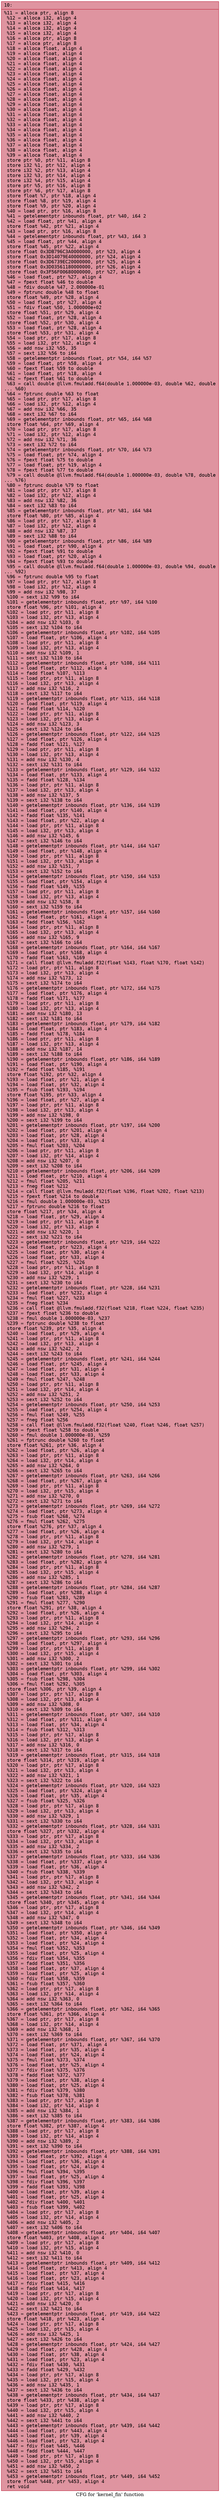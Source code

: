 digraph "CFG for 'kernel_fin' function" {
	label="CFG for 'kernel_fin' function";

	Node0x600000ca5f40 [shape=record,color="#b70d28ff", style=filled, fillcolor="#b70d2870" fontname="Courier",label="{10:\l|  %11 = alloca ptr, align 8\l  %12 = alloca i32, align 4\l  %13 = alloca i32, align 4\l  %14 = alloca i32, align 4\l  %15 = alloca i32, align 4\l  %16 = alloca ptr, align 8\l  %17 = alloca ptr, align 8\l  %18 = alloca float, align 4\l  %19 = alloca float, align 4\l  %20 = alloca float, align 4\l  %21 = alloca float, align 4\l  %22 = alloca float, align 4\l  %23 = alloca float, align 4\l  %24 = alloca float, align 4\l  %25 = alloca float, align 4\l  %26 = alloca float, align 4\l  %27 = alloca float, align 4\l  %28 = alloca float, align 4\l  %29 = alloca float, align 4\l  %30 = alloca float, align 4\l  %31 = alloca float, align 4\l  %32 = alloca float, align 4\l  %33 = alloca float, align 4\l  %34 = alloca float, align 4\l  %35 = alloca float, align 4\l  %36 = alloca float, align 4\l  %37 = alloca float, align 4\l  %38 = alloca float, align 4\l  %39 = alloca float, align 4\l  store ptr %0, ptr %11, align 8\l  store i32 %1, ptr %12, align 4\l  store i32 %2, ptr %13, align 4\l  store i32 %3, ptr %14, align 4\l  store i32 %4, ptr %15, align 4\l  store ptr %5, ptr %16, align 8\l  store ptr %6, ptr %17, align 8\l  store float %7, ptr %18, align 4\l  store float %8, ptr %19, align 4\l  store float %9, ptr %20, align 4\l  %40 = load ptr, ptr %16, align 8\l  %41 = getelementptr inbounds float, ptr %40, i64 2\l  %42 = load float, ptr %41, align 4\l  store float %42, ptr %21, align 4\l  %43 = load ptr, ptr %16, align 8\l  %44 = getelementptr inbounds float, ptr %43, i64 3\l  %45 = load float, ptr %44, align 4\l  store float %45, ptr %22, align 4\l  store float 0x3DB796C3A0000000, ptr %23, align 4\l  store float 0x3D14079E40000000, ptr %24, align 4\l  store float 0x3D6739EC20000000, ptr %25, align 4\l  store float 0x3D03561180000000, ptr %26, align 4\l  store float 0x3F56F00680000000, ptr %27, align 4\l  %46 = load float, ptr %27, align 4\l  %47 = fpext float %46 to double\l  %48 = fdiv double %47, 2.000000e-01\l  %49 = fptrunc double %48 to float\l  store float %49, ptr %28, align 4\l  %50 = load float, ptr %27, align 4\l  %51 = fdiv float %50, 1.000000e+02\l  store float %51, ptr %29, align 4\l  %52 = load float, ptr %28, align 4\l  store float %52, ptr %30, align 4\l  %53 = load float, ptr %28, align 4\l  store float %53, ptr %31, align 4\l  %54 = load ptr, ptr %17, align 8\l  %55 = load i32, ptr %12, align 4\l  %56 = add nsw i32 %55, 35\l  %57 = sext i32 %56 to i64\l  %58 = getelementptr inbounds float, ptr %54, i64 %57\l  %59 = load float, ptr %58, align 4\l  %60 = fpext float %59 to double\l  %61 = load float, ptr %18, align 4\l  %62 = fpext float %61 to double\l  %63 = call double @llvm.fmuladd.f64(double 1.000000e-03, double %62, double\l... %60)\l  %64 = fptrunc double %63 to float\l  %65 = load ptr, ptr %17, align 8\l  %66 = load i32, ptr %12, align 4\l  %67 = add nsw i32 %66, 35\l  %68 = sext i32 %67 to i64\l  %69 = getelementptr inbounds float, ptr %65, i64 %68\l  store float %64, ptr %69, align 4\l  %70 = load ptr, ptr %17, align 8\l  %71 = load i32, ptr %12, align 4\l  %72 = add nsw i32 %71, 36\l  %73 = sext i32 %72 to i64\l  %74 = getelementptr inbounds float, ptr %70, i64 %73\l  %75 = load float, ptr %74, align 4\l  %76 = fpext float %75 to double\l  %77 = load float, ptr %19, align 4\l  %78 = fpext float %77 to double\l  %79 = call double @llvm.fmuladd.f64(double 1.000000e-03, double %78, double\l... %76)\l  %80 = fptrunc double %79 to float\l  %81 = load ptr, ptr %17, align 8\l  %82 = load i32, ptr %12, align 4\l  %83 = add nsw i32 %82, 36\l  %84 = sext i32 %83 to i64\l  %85 = getelementptr inbounds float, ptr %81, i64 %84\l  store float %80, ptr %85, align 4\l  %86 = load ptr, ptr %17, align 8\l  %87 = load i32, ptr %12, align 4\l  %88 = add nsw i32 %87, 37\l  %89 = sext i32 %88 to i64\l  %90 = getelementptr inbounds float, ptr %86, i64 %89\l  %91 = load float, ptr %90, align 4\l  %92 = fpext float %91 to double\l  %93 = load float, ptr %20, align 4\l  %94 = fpext float %93 to double\l  %95 = call double @llvm.fmuladd.f64(double 1.000000e-03, double %94, double\l... %92)\l  %96 = fptrunc double %95 to float\l  %97 = load ptr, ptr %17, align 8\l  %98 = load i32, ptr %12, align 4\l  %99 = add nsw i32 %98, 37\l  %100 = sext i32 %99 to i64\l  %101 = getelementptr inbounds float, ptr %97, i64 %100\l  store float %96, ptr %101, align 4\l  %102 = load ptr, ptr %11, align 8\l  %103 = load i32, ptr %13, align 4\l  %104 = add nsw i32 %103, 0\l  %105 = sext i32 %104 to i64\l  %106 = getelementptr inbounds float, ptr %102, i64 %105\l  %107 = load float, ptr %106, align 4\l  %108 = load ptr, ptr %11, align 8\l  %109 = load i32, ptr %13, align 4\l  %110 = add nsw i32 %109, 1\l  %111 = sext i32 %110 to i64\l  %112 = getelementptr inbounds float, ptr %108, i64 %111\l  %113 = load float, ptr %112, align 4\l  %114 = fadd float %107, %113\l  %115 = load ptr, ptr %11, align 8\l  %116 = load i32, ptr %13, align 4\l  %117 = add nsw i32 %116, 2\l  %118 = sext i32 %117 to i64\l  %119 = getelementptr inbounds float, ptr %115, i64 %118\l  %120 = load float, ptr %119, align 4\l  %121 = fadd float %114, %120\l  %122 = load ptr, ptr %11, align 8\l  %123 = load i32, ptr %13, align 4\l  %124 = add nsw i32 %123, 3\l  %125 = sext i32 %124 to i64\l  %126 = getelementptr inbounds float, ptr %122, i64 %125\l  %127 = load float, ptr %126, align 4\l  %128 = fadd float %121, %127\l  %129 = load ptr, ptr %11, align 8\l  %130 = load i32, ptr %13, align 4\l  %131 = add nsw i32 %130, 4\l  %132 = sext i32 %131 to i64\l  %133 = getelementptr inbounds float, ptr %129, i64 %132\l  %134 = load float, ptr %133, align 4\l  %135 = fadd float %128, %134\l  %136 = load ptr, ptr %11, align 8\l  %137 = load i32, ptr %13, align 4\l  %138 = add nsw i32 %137, 5\l  %139 = sext i32 %138 to i64\l  %140 = getelementptr inbounds float, ptr %136, i64 %139\l  %141 = load float, ptr %140, align 4\l  %142 = fadd float %135, %141\l  %143 = load float, ptr %22, align 4\l  %144 = load ptr, ptr %11, align 8\l  %145 = load i32, ptr %13, align 4\l  %146 = add nsw i32 %145, 6\l  %147 = sext i32 %146 to i64\l  %148 = getelementptr inbounds float, ptr %144, i64 %147\l  %149 = load float, ptr %148, align 4\l  %150 = load ptr, ptr %11, align 8\l  %151 = load i32, ptr %13, align 4\l  %152 = add nsw i32 %151, 7\l  %153 = sext i32 %152 to i64\l  %154 = getelementptr inbounds float, ptr %150, i64 %153\l  %155 = load float, ptr %154, align 4\l  %156 = fadd float %149, %155\l  %157 = load ptr, ptr %11, align 8\l  %158 = load i32, ptr %13, align 4\l  %159 = add nsw i32 %158, 8\l  %160 = sext i32 %159 to i64\l  %161 = getelementptr inbounds float, ptr %157, i64 %160\l  %162 = load float, ptr %161, align 4\l  %163 = fadd float %156, %162\l  %164 = load ptr, ptr %11, align 8\l  %165 = load i32, ptr %13, align 4\l  %166 = add nsw i32 %165, 9\l  %167 = sext i32 %166 to i64\l  %168 = getelementptr inbounds float, ptr %164, i64 %167\l  %169 = load float, ptr %168, align 4\l  %170 = fadd float %163, %169\l  %171 = call float @llvm.fmuladd.f32(float %143, float %170, float %142)\l  %172 = load ptr, ptr %11, align 8\l  %173 = load i32, ptr %13, align 4\l  %174 = add nsw i32 %173, 12\l  %175 = sext i32 %174 to i64\l  %176 = getelementptr inbounds float, ptr %172, i64 %175\l  %177 = load float, ptr %176, align 4\l  %178 = fadd float %171, %177\l  %179 = load ptr, ptr %11, align 8\l  %180 = load i32, ptr %13, align 4\l  %181 = add nsw i32 %180, 13\l  %182 = sext i32 %181 to i64\l  %183 = getelementptr inbounds float, ptr %179, i64 %182\l  %184 = load float, ptr %183, align 4\l  %185 = fadd float %178, %184\l  %186 = load ptr, ptr %11, align 8\l  %187 = load i32, ptr %13, align 4\l  %188 = add nsw i32 %187, 14\l  %189 = sext i32 %188 to i64\l  %190 = getelementptr inbounds float, ptr %186, i64 %189\l  %191 = load float, ptr %190, align 4\l  %192 = fadd float %185, %191\l  store float %192, ptr %32, align 4\l  %193 = load float, ptr %21, align 4\l  %194 = load float, ptr %32, align 4\l  %195 = fsub float %193, %194\l  store float %195, ptr %33, align 4\l  %196 = load float, ptr %27, align 4\l  %197 = load ptr, ptr %11, align 8\l  %198 = load i32, ptr %13, align 4\l  %199 = add nsw i32 %198, 0\l  %200 = sext i32 %199 to i64\l  %201 = getelementptr inbounds float, ptr %197, i64 %200\l  %202 = load float, ptr %201, align 4\l  %203 = load float, ptr %28, align 4\l  %204 = load float, ptr %33, align 4\l  %205 = fmul float %203, %204\l  %206 = load ptr, ptr %11, align 8\l  %207 = load i32, ptr %14, align 4\l  %208 = add nsw i32 %207, 0\l  %209 = sext i32 %208 to i64\l  %210 = getelementptr inbounds float, ptr %206, i64 %209\l  %211 = load float, ptr %210, align 4\l  %212 = fmul float %205, %211\l  %213 = fneg float %212\l  %214 = call float @llvm.fmuladd.f32(float %196, float %202, float %213)\l  %215 = fpext float %214 to double\l  %216 = fmul double 1.000000e-03, %215\l  %217 = fptrunc double %216 to float\l  store float %217, ptr %34, align 4\l  %218 = load float, ptr %29, align 4\l  %219 = load ptr, ptr %11, align 8\l  %220 = load i32, ptr %13, align 4\l  %221 = add nsw i32 %220, 1\l  %222 = sext i32 %221 to i64\l  %223 = getelementptr inbounds float, ptr %219, i64 %222\l  %224 = load float, ptr %223, align 4\l  %225 = load float, ptr %30, align 4\l  %226 = load float, ptr %33, align 4\l  %227 = fmul float %225, %226\l  %228 = load ptr, ptr %11, align 8\l  %229 = load i32, ptr %14, align 4\l  %230 = add nsw i32 %229, 1\l  %231 = sext i32 %230 to i64\l  %232 = getelementptr inbounds float, ptr %228, i64 %231\l  %233 = load float, ptr %232, align 4\l  %234 = fmul float %227, %233\l  %235 = fneg float %234\l  %236 = call float @llvm.fmuladd.f32(float %218, float %224, float %235)\l  %237 = fpext float %236 to double\l  %238 = fmul double 1.000000e-03, %237\l  %239 = fptrunc double %238 to float\l  store float %239, ptr %35, align 4\l  %240 = load float, ptr %29, align 4\l  %241 = load ptr, ptr %11, align 8\l  %242 = load i32, ptr %13, align 4\l  %243 = add nsw i32 %242, 2\l  %244 = sext i32 %243 to i64\l  %245 = getelementptr inbounds float, ptr %241, i64 %244\l  %246 = load float, ptr %245, align 4\l  %247 = load float, ptr %31, align 4\l  %248 = load float, ptr %33, align 4\l  %249 = fmul float %247, %248\l  %250 = load ptr, ptr %11, align 8\l  %251 = load i32, ptr %14, align 4\l  %252 = add nsw i32 %251, 2\l  %253 = sext i32 %252 to i64\l  %254 = getelementptr inbounds float, ptr %250, i64 %253\l  %255 = load float, ptr %254, align 4\l  %256 = fmul float %249, %255\l  %257 = fneg float %256\l  %258 = call float @llvm.fmuladd.f32(float %240, float %246, float %257)\l  %259 = fpext float %258 to double\l  %260 = fmul double 1.000000e-03, %259\l  %261 = fptrunc double %260 to float\l  store float %261, ptr %36, align 4\l  %262 = load float, ptr %26, align 4\l  %263 = load ptr, ptr %11, align 8\l  %264 = load i32, ptr %14, align 4\l  %265 = add nsw i32 %264, 0\l  %266 = sext i32 %265 to i64\l  %267 = getelementptr inbounds float, ptr %263, i64 %266\l  %268 = load float, ptr %267, align 4\l  %269 = load ptr, ptr %11, align 8\l  %270 = load i32, ptr %15, align 4\l  %271 = add nsw i32 %270, 0\l  %272 = sext i32 %271 to i64\l  %273 = getelementptr inbounds float, ptr %269, i64 %272\l  %274 = load float, ptr %273, align 4\l  %275 = fsub float %268, %274\l  %276 = fmul float %262, %275\l  store float %276, ptr %37, align 4\l  %277 = load float, ptr %26, align 4\l  %278 = load ptr, ptr %11, align 8\l  %279 = load i32, ptr %14, align 4\l  %280 = add nsw i32 %279, 1\l  %281 = sext i32 %280 to i64\l  %282 = getelementptr inbounds float, ptr %278, i64 %281\l  %283 = load float, ptr %282, align 4\l  %284 = load ptr, ptr %11, align 8\l  %285 = load i32, ptr %15, align 4\l  %286 = add nsw i32 %285, 1\l  %287 = sext i32 %286 to i64\l  %288 = getelementptr inbounds float, ptr %284, i64 %287\l  %289 = load float, ptr %288, align 4\l  %290 = fsub float %283, %289\l  %291 = fmul float %277, %290\l  store float %291, ptr %38, align 4\l  %292 = load float, ptr %26, align 4\l  %293 = load ptr, ptr %11, align 8\l  %294 = load i32, ptr %14, align 4\l  %295 = add nsw i32 %294, 2\l  %296 = sext i32 %295 to i64\l  %297 = getelementptr inbounds float, ptr %293, i64 %296\l  %298 = load float, ptr %297, align 4\l  %299 = load ptr, ptr %11, align 8\l  %300 = load i32, ptr %15, align 4\l  %301 = add nsw i32 %300, 2\l  %302 = sext i32 %301 to i64\l  %303 = getelementptr inbounds float, ptr %299, i64 %302\l  %304 = load float, ptr %303, align 4\l  %305 = fsub float %298, %304\l  %306 = fmul float %292, %305\l  store float %306, ptr %39, align 4\l  %307 = load ptr, ptr %17, align 8\l  %308 = load i32, ptr %13, align 4\l  %309 = add nsw i32 %308, 0\l  %310 = sext i32 %309 to i64\l  %311 = getelementptr inbounds float, ptr %307, i64 %310\l  %312 = load float, ptr %311, align 4\l  %313 = load float, ptr %34, align 4\l  %314 = fsub float %312, %313\l  %315 = load ptr, ptr %17, align 8\l  %316 = load i32, ptr %13, align 4\l  %317 = add nsw i32 %316, 0\l  %318 = sext i32 %317 to i64\l  %319 = getelementptr inbounds float, ptr %315, i64 %318\l  store float %314, ptr %319, align 4\l  %320 = load ptr, ptr %17, align 8\l  %321 = load i32, ptr %13, align 4\l  %322 = add nsw i32 %321, 1\l  %323 = sext i32 %322 to i64\l  %324 = getelementptr inbounds float, ptr %320, i64 %323\l  %325 = load float, ptr %324, align 4\l  %326 = load float, ptr %35, align 4\l  %327 = fsub float %325, %326\l  %328 = load ptr, ptr %17, align 8\l  %329 = load i32, ptr %13, align 4\l  %330 = add nsw i32 %329, 1\l  %331 = sext i32 %330 to i64\l  %332 = getelementptr inbounds float, ptr %328, i64 %331\l  store float %327, ptr %332, align 4\l  %333 = load ptr, ptr %17, align 8\l  %334 = load i32, ptr %13, align 4\l  %335 = add nsw i32 %334, 2\l  %336 = sext i32 %335 to i64\l  %337 = getelementptr inbounds float, ptr %333, i64 %336\l  %338 = load float, ptr %337, align 4\l  %339 = load float, ptr %36, align 4\l  %340 = fsub float %338, %339\l  %341 = load ptr, ptr %17, align 8\l  %342 = load i32, ptr %13, align 4\l  %343 = add nsw i32 %342, 2\l  %344 = sext i32 %343 to i64\l  %345 = getelementptr inbounds float, ptr %341, i64 %344\l  store float %340, ptr %345, align 4\l  %346 = load ptr, ptr %17, align 8\l  %347 = load i32, ptr %14, align 4\l  %348 = add nsw i32 %347, 0\l  %349 = sext i32 %348 to i64\l  %350 = getelementptr inbounds float, ptr %346, i64 %349\l  %351 = load float, ptr %350, align 4\l  %352 = load float, ptr %34, align 4\l  %353 = load float, ptr %24, align 4\l  %354 = fmul float %352, %353\l  %355 = load float, ptr %25, align 4\l  %356 = fdiv float %354, %355\l  %357 = fadd float %351, %356\l  %358 = load float, ptr %37, align 4\l  %359 = load float, ptr %25, align 4\l  %360 = fdiv float %358, %359\l  %361 = fsub float %357, %360\l  %362 = load ptr, ptr %17, align 8\l  %363 = load i32, ptr %14, align 4\l  %364 = add nsw i32 %363, 0\l  %365 = sext i32 %364 to i64\l  %366 = getelementptr inbounds float, ptr %362, i64 %365\l  store float %361, ptr %366, align 4\l  %367 = load ptr, ptr %17, align 8\l  %368 = load i32, ptr %14, align 4\l  %369 = add nsw i32 %368, 1\l  %370 = sext i32 %369 to i64\l  %371 = getelementptr inbounds float, ptr %367, i64 %370\l  %372 = load float, ptr %371, align 4\l  %373 = load float, ptr %35, align 4\l  %374 = load float, ptr %24, align 4\l  %375 = fmul float %373, %374\l  %376 = load float, ptr %25, align 4\l  %377 = fdiv float %375, %376\l  %378 = fadd float %372, %377\l  %379 = load float, ptr %38, align 4\l  %380 = load float, ptr %25, align 4\l  %381 = fdiv float %379, %380\l  %382 = fsub float %378, %381\l  %383 = load ptr, ptr %17, align 8\l  %384 = load i32, ptr %14, align 4\l  %385 = add nsw i32 %384, 1\l  %386 = sext i32 %385 to i64\l  %387 = getelementptr inbounds float, ptr %383, i64 %386\l  store float %382, ptr %387, align 4\l  %388 = load ptr, ptr %17, align 8\l  %389 = load i32, ptr %14, align 4\l  %390 = add nsw i32 %389, 2\l  %391 = sext i32 %390 to i64\l  %392 = getelementptr inbounds float, ptr %388, i64 %391\l  %393 = load float, ptr %392, align 4\l  %394 = load float, ptr %36, align 4\l  %395 = load float, ptr %24, align 4\l  %396 = fmul float %394, %395\l  %397 = load float, ptr %25, align 4\l  %398 = fdiv float %396, %397\l  %399 = fadd float %393, %398\l  %400 = load float, ptr %39, align 4\l  %401 = load float, ptr %25, align 4\l  %402 = fdiv float %400, %401\l  %403 = fsub float %399, %402\l  %404 = load ptr, ptr %17, align 8\l  %405 = load i32, ptr %14, align 4\l  %406 = add nsw i32 %405, 2\l  %407 = sext i32 %406 to i64\l  %408 = getelementptr inbounds float, ptr %404, i64 %407\l  store float %403, ptr %408, align 4\l  %409 = load ptr, ptr %17, align 8\l  %410 = load i32, ptr %15, align 4\l  %411 = add nsw i32 %410, 0\l  %412 = sext i32 %411 to i64\l  %413 = getelementptr inbounds float, ptr %409, i64 %412\l  %414 = load float, ptr %413, align 4\l  %415 = load float, ptr %37, align 4\l  %416 = load float, ptr %23, align 4\l  %417 = fdiv float %415, %416\l  %418 = fadd float %414, %417\l  %419 = load ptr, ptr %17, align 8\l  %420 = load i32, ptr %15, align 4\l  %421 = add nsw i32 %420, 0\l  %422 = sext i32 %421 to i64\l  %423 = getelementptr inbounds float, ptr %419, i64 %422\l  store float %418, ptr %423, align 4\l  %424 = load ptr, ptr %17, align 8\l  %425 = load i32, ptr %15, align 4\l  %426 = add nsw i32 %425, 1\l  %427 = sext i32 %426 to i64\l  %428 = getelementptr inbounds float, ptr %424, i64 %427\l  %429 = load float, ptr %428, align 4\l  %430 = load float, ptr %38, align 4\l  %431 = load float, ptr %23, align 4\l  %432 = fdiv float %430, %431\l  %433 = fadd float %429, %432\l  %434 = load ptr, ptr %17, align 8\l  %435 = load i32, ptr %15, align 4\l  %436 = add nsw i32 %435, 1\l  %437 = sext i32 %436 to i64\l  %438 = getelementptr inbounds float, ptr %434, i64 %437\l  store float %433, ptr %438, align 4\l  %439 = load ptr, ptr %17, align 8\l  %440 = load i32, ptr %15, align 4\l  %441 = add nsw i32 %440, 2\l  %442 = sext i32 %441 to i64\l  %443 = getelementptr inbounds float, ptr %439, i64 %442\l  %444 = load float, ptr %443, align 4\l  %445 = load float, ptr %39, align 4\l  %446 = load float, ptr %23, align 4\l  %447 = fdiv float %445, %446\l  %448 = fadd float %444, %447\l  %449 = load ptr, ptr %17, align 8\l  %450 = load i32, ptr %15, align 4\l  %451 = add nsw i32 %450, 2\l  %452 = sext i32 %451 to i64\l  %453 = getelementptr inbounds float, ptr %449, i64 %452\l  store float %448, ptr %453, align 4\l  ret void\l}"];
}
